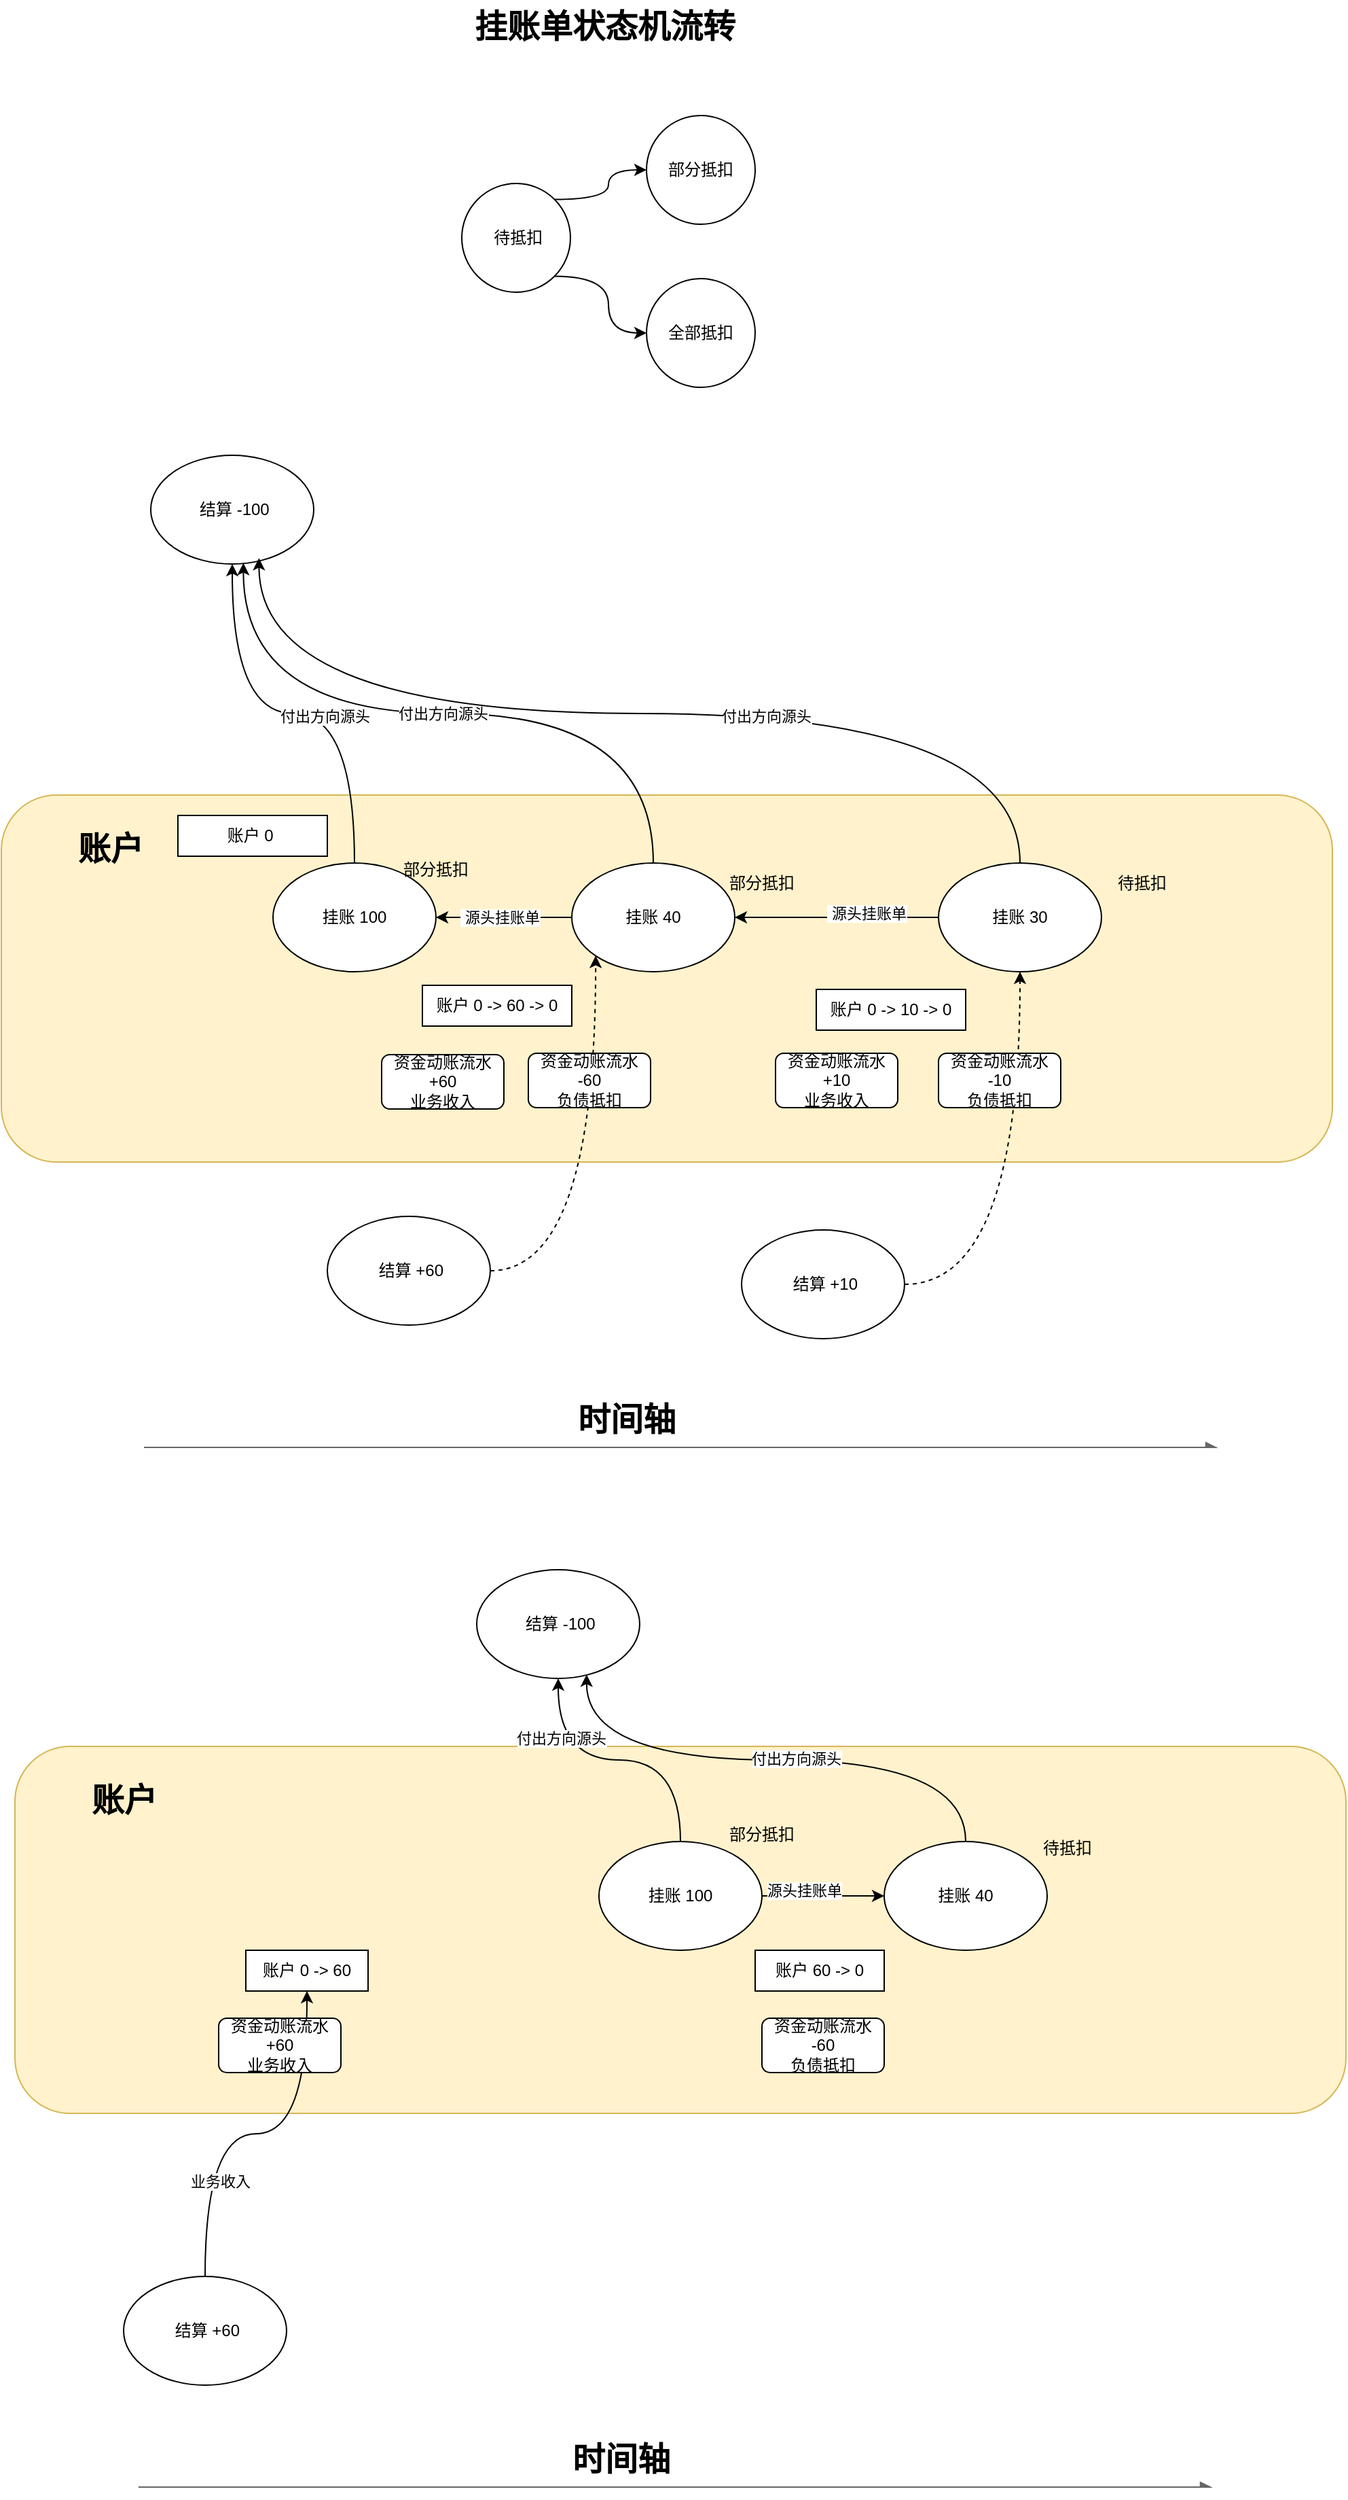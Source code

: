 <mxfile version="24.7.17">
  <diagram name="Page-1" id="FDmgkn_FgRSuvjDNVWWI">
    <mxGraphModel dx="2450" dy="4686" grid="1" gridSize="10" guides="1" tooltips="1" connect="1" arrows="1" fold="1" page="1" pageScale="1" pageWidth="827" pageHeight="1169" math="0" shadow="0">
      <root>
        <mxCell id="0" />
        <mxCell id="1" parent="0" />
        <mxCell id="SOMYrXpBg_lJUjriWc2L-1" value="" style="rounded=1;whiteSpace=wrap;html=1;fillColor=#fff2cc;strokeColor=#d6b656;" vertex="1" parent="1">
          <mxGeometry x="2160" y="-620" width="980" height="270" as="geometry" />
        </mxCell>
        <mxCell id="SOMYrXpBg_lJUjriWc2L-2" style="edgeStyle=orthogonalEdgeStyle;rounded=0;orthogonalLoop=1;jettySize=auto;html=1;exitX=0.5;exitY=0;exitDx=0;exitDy=0;entryX=0.5;entryY=1;entryDx=0;entryDy=0;curved=1;" edge="1" parent="1" source="SOMYrXpBg_lJUjriWc2L-4" target="SOMYrXpBg_lJUjriWc2L-5">
          <mxGeometry relative="1" as="geometry" />
        </mxCell>
        <mxCell id="SOMYrXpBg_lJUjriWc2L-3" value="付出方向源头" style="edgeLabel;html=1;align=center;verticalAlign=middle;resizable=0;points=[];" vertex="1" connectable="0" parent="SOMYrXpBg_lJUjriWc2L-2">
          <mxGeometry x="-0.146" y="2" relative="1" as="geometry">
            <mxPoint as="offset" />
          </mxGeometry>
        </mxCell>
        <mxCell id="SOMYrXpBg_lJUjriWc2L-4" value="挂账 100" style="ellipse;whiteSpace=wrap;html=1;" vertex="1" parent="1">
          <mxGeometry x="2360" y="-570" width="120" height="80" as="geometry" />
        </mxCell>
        <mxCell id="SOMYrXpBg_lJUjriWc2L-5" value="&amp;nbsp;结算 -100" style="ellipse;whiteSpace=wrap;html=1;" vertex="1" parent="1">
          <mxGeometry x="2270" y="-870" width="120" height="80" as="geometry" />
        </mxCell>
        <mxCell id="SOMYrXpBg_lJUjriWc2L-6" style="edgeStyle=orthogonalEdgeStyle;rounded=0;orthogonalLoop=1;jettySize=auto;html=1;exitX=1;exitY=0.5;exitDx=0;exitDy=0;entryX=0;entryY=1;entryDx=0;entryDy=0;curved=1;dashed=1;" edge="1" parent="1" source="SOMYrXpBg_lJUjriWc2L-7" target="SOMYrXpBg_lJUjriWc2L-12">
          <mxGeometry relative="1" as="geometry" />
        </mxCell>
        <mxCell id="SOMYrXpBg_lJUjriWc2L-7" value="&amp;nbsp;结算 +60" style="ellipse;whiteSpace=wrap;html=1;" vertex="1" parent="1">
          <mxGeometry x="2400" y="-310" width="120" height="80" as="geometry" />
        </mxCell>
        <mxCell id="SOMYrXpBg_lJUjriWc2L-8" style="edgeStyle=orthogonalEdgeStyle;rounded=0;orthogonalLoop=1;jettySize=auto;html=1;exitX=0;exitY=0.5;exitDx=0;exitDy=0;entryX=1;entryY=0.5;entryDx=0;entryDy=0;" edge="1" parent="1" source="SOMYrXpBg_lJUjriWc2L-12" target="SOMYrXpBg_lJUjriWc2L-4">
          <mxGeometry relative="1" as="geometry" />
        </mxCell>
        <mxCell id="SOMYrXpBg_lJUjriWc2L-9" value="&amp;nbsp;源头挂账单" style="edgeLabel;html=1;align=center;verticalAlign=middle;resizable=0;points=[];" vertex="1" connectable="0" parent="SOMYrXpBg_lJUjriWc2L-8">
          <mxGeometry x="0.09" relative="1" as="geometry">
            <mxPoint x="1" as="offset" />
          </mxGeometry>
        </mxCell>
        <mxCell id="SOMYrXpBg_lJUjriWc2L-10" style="edgeStyle=orthogonalEdgeStyle;rounded=0;orthogonalLoop=1;jettySize=auto;html=1;exitX=0.5;exitY=0;exitDx=0;exitDy=0;entryX=0.568;entryY=0.991;entryDx=0;entryDy=0;curved=1;entryPerimeter=0;" edge="1" parent="1" source="SOMYrXpBg_lJUjriWc2L-12" target="SOMYrXpBg_lJUjriWc2L-5">
          <mxGeometry relative="1" as="geometry" />
        </mxCell>
        <mxCell id="SOMYrXpBg_lJUjriWc2L-11" value="付出方向源头" style="edgeLabel;html=1;align=center;verticalAlign=middle;resizable=0;points=[];" vertex="1" connectable="0" parent="SOMYrXpBg_lJUjriWc2L-10">
          <mxGeometry x="0.157" y="-2" relative="1" as="geometry">
            <mxPoint x="37" y="2" as="offset" />
          </mxGeometry>
        </mxCell>
        <mxCell id="SOMYrXpBg_lJUjriWc2L-12" value="挂账 40" style="ellipse;whiteSpace=wrap;html=1;" vertex="1" parent="1">
          <mxGeometry x="2580" y="-570" width="120" height="80" as="geometry" />
        </mxCell>
        <mxCell id="SOMYrXpBg_lJUjriWc2L-13" value="" style="endArrow=async;html=1;rounded=0;fillColor=#f5f5f5;strokeColor=#666666;endFill=1;" edge="1" parent="1">
          <mxGeometry width="50" height="50" relative="1" as="geometry">
            <mxPoint x="2265" y="-140" as="sourcePoint" />
            <mxPoint x="3055" y="-140" as="targetPoint" />
          </mxGeometry>
        </mxCell>
        <mxCell id="SOMYrXpBg_lJUjriWc2L-14" value="时间轴" style="text;strokeColor=none;fillColor=none;html=1;fontSize=24;fontStyle=1;verticalAlign=middle;align=center;" vertex="1" parent="1">
          <mxGeometry x="2570" y="-180" width="100" height="40" as="geometry" />
        </mxCell>
        <mxCell id="SOMYrXpBg_lJUjriWc2L-15" style="edgeStyle=orthogonalEdgeStyle;rounded=0;orthogonalLoop=1;jettySize=auto;html=1;exitX=1;exitY=0.5;exitDx=0;exitDy=0;entryX=0.5;entryY=1;entryDx=0;entryDy=0;curved=1;dashed=1;" edge="1" parent="1" source="SOMYrXpBg_lJUjriWc2L-16" target="SOMYrXpBg_lJUjriWc2L-21">
          <mxGeometry relative="1" as="geometry" />
        </mxCell>
        <mxCell id="SOMYrXpBg_lJUjriWc2L-16" value="&amp;nbsp;结算 +10" style="ellipse;whiteSpace=wrap;html=1;" vertex="1" parent="1">
          <mxGeometry x="2705" y="-300" width="120" height="80" as="geometry" />
        </mxCell>
        <mxCell id="SOMYrXpBg_lJUjriWc2L-17" value="部分抵扣" style="text;html=1;align=center;verticalAlign=middle;whiteSpace=wrap;rounded=0;" vertex="1" parent="1">
          <mxGeometry x="2450" y="-580" width="60" height="30" as="geometry" />
        </mxCell>
        <mxCell id="SOMYrXpBg_lJUjriWc2L-18" value="部分抵扣" style="text;html=1;align=center;verticalAlign=middle;whiteSpace=wrap;rounded=0;" vertex="1" parent="1">
          <mxGeometry x="2690" y="-570" width="60" height="30" as="geometry" />
        </mxCell>
        <mxCell id="SOMYrXpBg_lJUjriWc2L-19" style="edgeStyle=orthogonalEdgeStyle;rounded=0;orthogonalLoop=1;jettySize=auto;html=1;exitX=0;exitY=0.5;exitDx=0;exitDy=0;entryX=1;entryY=0.5;entryDx=0;entryDy=0;" edge="1" parent="1" source="SOMYrXpBg_lJUjriWc2L-21" target="SOMYrXpBg_lJUjriWc2L-12">
          <mxGeometry relative="1" as="geometry" />
        </mxCell>
        <mxCell id="SOMYrXpBg_lJUjriWc2L-20" value="&amp;nbsp;源头挂账单" style="edgeLabel;html=1;align=center;verticalAlign=middle;resizable=0;points=[];" vertex="1" connectable="0" parent="SOMYrXpBg_lJUjriWc2L-19">
          <mxGeometry x="-0.273" y="-3" relative="1" as="geometry">
            <mxPoint x="1" as="offset" />
          </mxGeometry>
        </mxCell>
        <mxCell id="SOMYrXpBg_lJUjriWc2L-21" value="挂账 30" style="ellipse;whiteSpace=wrap;html=1;" vertex="1" parent="1">
          <mxGeometry x="2850" y="-570" width="120" height="80" as="geometry" />
        </mxCell>
        <mxCell id="SOMYrXpBg_lJUjriWc2L-22" value="待抵扣" style="text;html=1;align=center;verticalAlign=middle;whiteSpace=wrap;rounded=0;" vertex="1" parent="1">
          <mxGeometry x="2970" y="-570" width="60" height="30" as="geometry" />
        </mxCell>
        <mxCell id="SOMYrXpBg_lJUjriWc2L-23" value="资金动账流水&lt;div&gt;+60&lt;/div&gt;&lt;div&gt;业务收入&lt;/div&gt;" style="rounded=1;whiteSpace=wrap;html=1;" vertex="1" parent="1">
          <mxGeometry x="2440" y="-429" width="90" height="40" as="geometry" />
        </mxCell>
        <mxCell id="SOMYrXpBg_lJUjriWc2L-24" value="资金动账流水&lt;div&gt;-60&lt;/div&gt;&lt;div&gt;负债抵扣&lt;/div&gt;" style="rounded=1;whiteSpace=wrap;html=1;" vertex="1" parent="1">
          <mxGeometry x="2548" y="-430" width="90" height="40" as="geometry" />
        </mxCell>
        <mxCell id="SOMYrXpBg_lJUjriWc2L-25" value="资金动账流水&lt;div&gt;+10&lt;/div&gt;&lt;div&gt;业务收入&lt;/div&gt;" style="rounded=1;whiteSpace=wrap;html=1;" vertex="1" parent="1">
          <mxGeometry x="2730" y="-430" width="90" height="40" as="geometry" />
        </mxCell>
        <mxCell id="SOMYrXpBg_lJUjriWc2L-26" value="资金动账流水&lt;div&gt;-10&lt;/div&gt;&lt;div&gt;负债抵扣&lt;/div&gt;" style="rounded=1;whiteSpace=wrap;html=1;" vertex="1" parent="1">
          <mxGeometry x="2850" y="-430" width="90" height="40" as="geometry" />
        </mxCell>
        <mxCell id="SOMYrXpBg_lJUjriWc2L-27" style="edgeStyle=orthogonalEdgeStyle;rounded=0;orthogonalLoop=1;jettySize=auto;html=1;exitX=1;exitY=0;exitDx=0;exitDy=0;entryX=0;entryY=0.5;entryDx=0;entryDy=0;curved=1;" edge="1" parent="1" source="SOMYrXpBg_lJUjriWc2L-29" target="SOMYrXpBg_lJUjriWc2L-30">
          <mxGeometry relative="1" as="geometry" />
        </mxCell>
        <mxCell id="SOMYrXpBg_lJUjriWc2L-28" style="edgeStyle=orthogonalEdgeStyle;rounded=0;orthogonalLoop=1;jettySize=auto;html=1;exitX=1;exitY=1;exitDx=0;exitDy=0;entryX=0;entryY=0.5;entryDx=0;entryDy=0;curved=1;" edge="1" parent="1" source="SOMYrXpBg_lJUjriWc2L-29" target="SOMYrXpBg_lJUjriWc2L-31">
          <mxGeometry relative="1" as="geometry" />
        </mxCell>
        <mxCell id="SOMYrXpBg_lJUjriWc2L-29" value="&amp;nbsp;待抵扣" style="ellipse;whiteSpace=wrap;html=1;aspect=fixed;" vertex="1" parent="1">
          <mxGeometry x="2499" y="-1070" width="80" height="80" as="geometry" />
        </mxCell>
        <mxCell id="SOMYrXpBg_lJUjriWc2L-30" value="部分抵扣" style="ellipse;whiteSpace=wrap;html=1;aspect=fixed;" vertex="1" parent="1">
          <mxGeometry x="2635" y="-1120" width="80" height="80" as="geometry" />
        </mxCell>
        <mxCell id="SOMYrXpBg_lJUjriWc2L-31" value="全部抵扣" style="ellipse;whiteSpace=wrap;html=1;aspect=fixed;" vertex="1" parent="1">
          <mxGeometry x="2635" y="-1000" width="80" height="80" as="geometry" />
        </mxCell>
        <mxCell id="SOMYrXpBg_lJUjriWc2L-32" value="挂账单状态机流转" style="text;strokeColor=none;fillColor=none;html=1;fontSize=24;fontStyle=1;verticalAlign=middle;align=center;" vertex="1" parent="1">
          <mxGeometry x="2554" y="-1205" width="100" height="40" as="geometry" />
        </mxCell>
        <mxCell id="SOMYrXpBg_lJUjriWc2L-33" value="账户" style="text;strokeColor=none;fillColor=none;html=1;fontSize=24;fontStyle=1;verticalAlign=middle;align=center;" vertex="1" parent="1">
          <mxGeometry x="2190" y="-600" width="100" height="40" as="geometry" />
        </mxCell>
        <mxCell id="SOMYrXpBg_lJUjriWc2L-34" style="edgeStyle=orthogonalEdgeStyle;rounded=0;orthogonalLoop=1;jettySize=auto;html=1;exitX=0.5;exitY=0;exitDx=0;exitDy=0;entryX=0.664;entryY=0.946;entryDx=0;entryDy=0;entryPerimeter=0;curved=1;" edge="1" parent="1" source="SOMYrXpBg_lJUjriWc2L-21" target="SOMYrXpBg_lJUjriWc2L-5">
          <mxGeometry relative="1" as="geometry" />
        </mxCell>
        <mxCell id="SOMYrXpBg_lJUjriWc2L-35" value="付出方向源头" style="edgeLabel;html=1;align=center;verticalAlign=middle;resizable=0;points=[];" vertex="1" connectable="0" parent="SOMYrXpBg_lJUjriWc2L-34">
          <mxGeometry x="-0.243" y="2" relative="1" as="geometry">
            <mxPoint as="offset" />
          </mxGeometry>
        </mxCell>
        <mxCell id="SOMYrXpBg_lJUjriWc2L-36" value="" style="rounded=1;whiteSpace=wrap;html=1;fillColor=#fff2cc;strokeColor=#d6b656;" vertex="1" parent="1">
          <mxGeometry x="2170" y="80" width="980" height="270" as="geometry" />
        </mxCell>
        <mxCell id="SOMYrXpBg_lJUjriWc2L-37" value="账户" style="text;strokeColor=none;fillColor=none;html=1;fontSize=24;fontStyle=1;verticalAlign=middle;align=center;" vertex="1" parent="1">
          <mxGeometry x="2200" y="100" width="100" height="40" as="geometry" />
        </mxCell>
        <mxCell id="SOMYrXpBg_lJUjriWc2L-38" style="edgeStyle=orthogonalEdgeStyle;rounded=0;orthogonalLoop=1;jettySize=auto;html=1;exitX=0.5;exitY=0;exitDx=0;exitDy=0;entryX=0.5;entryY=1;entryDx=0;entryDy=0;curved=1;" edge="1" parent="1" source="SOMYrXpBg_lJUjriWc2L-40" target="SOMYrXpBg_lJUjriWc2L-41">
          <mxGeometry relative="1" as="geometry" />
        </mxCell>
        <mxCell id="SOMYrXpBg_lJUjriWc2L-39" value="业务收入" style="edgeLabel;html=1;align=center;verticalAlign=middle;resizable=0;points=[];" vertex="1" connectable="0" parent="SOMYrXpBg_lJUjriWc2L-38">
          <mxGeometry x="-0.51" y="-11" relative="1" as="geometry">
            <mxPoint as="offset" />
          </mxGeometry>
        </mxCell>
        <mxCell id="SOMYrXpBg_lJUjriWc2L-40" value="&amp;nbsp;结算 +60" style="ellipse;whiteSpace=wrap;html=1;" vertex="1" parent="1">
          <mxGeometry x="2250" y="470" width="120" height="80" as="geometry" />
        </mxCell>
        <mxCell id="SOMYrXpBg_lJUjriWc2L-41" value="账户 0 -&amp;gt; 60" style="rounded=0;whiteSpace=wrap;html=1;" vertex="1" parent="1">
          <mxGeometry x="2340" y="230" width="90" height="30" as="geometry" />
        </mxCell>
        <mxCell id="SOMYrXpBg_lJUjriWc2L-42" value="资金动账流水&lt;div&gt;+60&lt;/div&gt;&lt;div&gt;业务收入&lt;/div&gt;" style="rounded=1;whiteSpace=wrap;html=1;" vertex="1" parent="1">
          <mxGeometry x="2320" y="280" width="90" height="40" as="geometry" />
        </mxCell>
        <mxCell id="SOMYrXpBg_lJUjriWc2L-43" value="&amp;nbsp;结算 -100" style="ellipse;whiteSpace=wrap;html=1;" vertex="1" parent="1">
          <mxGeometry x="2510" y="-50" width="120" height="80" as="geometry" />
        </mxCell>
        <mxCell id="SOMYrXpBg_lJUjriWc2L-44" style="edgeStyle=orthogonalEdgeStyle;rounded=0;orthogonalLoop=1;jettySize=auto;html=1;exitX=0.5;exitY=0;exitDx=0;exitDy=0;entryX=0.5;entryY=1;entryDx=0;entryDy=0;curved=1;" edge="1" parent="1" source="SOMYrXpBg_lJUjriWc2L-48" target="SOMYrXpBg_lJUjriWc2L-43">
          <mxGeometry relative="1" as="geometry" />
        </mxCell>
        <mxCell id="SOMYrXpBg_lJUjriWc2L-45" value="付出方向源头" style="edgeLabel;html=1;align=center;verticalAlign=middle;resizable=0;points=[];" vertex="1" connectable="0" parent="SOMYrXpBg_lJUjriWc2L-44">
          <mxGeometry x="0.585" y="-2" relative="1" as="geometry">
            <mxPoint as="offset" />
          </mxGeometry>
        </mxCell>
        <mxCell id="SOMYrXpBg_lJUjriWc2L-46" style="edgeStyle=orthogonalEdgeStyle;rounded=0;orthogonalLoop=1;jettySize=auto;html=1;exitX=1;exitY=0.5;exitDx=0;exitDy=0;entryX=0;entryY=0.5;entryDx=0;entryDy=0;" edge="1" parent="1" source="SOMYrXpBg_lJUjriWc2L-48" target="SOMYrXpBg_lJUjriWc2L-49">
          <mxGeometry relative="1" as="geometry" />
        </mxCell>
        <mxCell id="SOMYrXpBg_lJUjriWc2L-47" value="源头挂账单" style="edgeLabel;html=1;align=center;verticalAlign=middle;resizable=0;points=[];" vertex="1" connectable="0" parent="SOMYrXpBg_lJUjriWc2L-46">
          <mxGeometry x="-0.314" y="4" relative="1" as="geometry">
            <mxPoint as="offset" />
          </mxGeometry>
        </mxCell>
        <mxCell id="SOMYrXpBg_lJUjriWc2L-48" value="挂账 100" style="ellipse;whiteSpace=wrap;html=1;" vertex="1" parent="1">
          <mxGeometry x="2600" y="150" width="120" height="80" as="geometry" />
        </mxCell>
        <mxCell id="SOMYrXpBg_lJUjriWc2L-49" value="挂账 40" style="ellipse;whiteSpace=wrap;html=1;" vertex="1" parent="1">
          <mxGeometry x="2810" y="150" width="120" height="80" as="geometry" />
        </mxCell>
        <mxCell id="SOMYrXpBg_lJUjriWc2L-50" value="资金动账流水&lt;div&gt;-60&lt;/div&gt;&lt;div&gt;负债抵扣&lt;/div&gt;" style="rounded=1;whiteSpace=wrap;html=1;" vertex="1" parent="1">
          <mxGeometry x="2720" y="280" width="90" height="40" as="geometry" />
        </mxCell>
        <mxCell id="SOMYrXpBg_lJUjriWc2L-51" value="账户 60 -&amp;gt; 0" style="rounded=0;whiteSpace=wrap;html=1;" vertex="1" parent="1">
          <mxGeometry x="2715" y="230" width="95" height="30" as="geometry" />
        </mxCell>
        <mxCell id="SOMYrXpBg_lJUjriWc2L-52" value="账户 0 -&amp;gt; 60 -&amp;gt; 0" style="rounded=0;whiteSpace=wrap;html=1;" vertex="1" parent="1">
          <mxGeometry x="2470" y="-480" width="110" height="30" as="geometry" />
        </mxCell>
        <mxCell id="SOMYrXpBg_lJUjriWc2L-53" value="账户 0 -&amp;gt; 10 -&amp;gt; 0" style="rounded=0;whiteSpace=wrap;html=1;" vertex="1" parent="1">
          <mxGeometry x="2760" y="-477" width="110" height="30" as="geometry" />
        </mxCell>
        <mxCell id="SOMYrXpBg_lJUjriWc2L-54" value="账户 0&amp;nbsp;" style="rounded=0;whiteSpace=wrap;html=1;" vertex="1" parent="1">
          <mxGeometry x="2290" y="-605" width="110" height="30" as="geometry" />
        </mxCell>
        <mxCell id="SOMYrXpBg_lJUjriWc2L-55" value="" style="endArrow=async;html=1;rounded=0;fillColor=#f5f5f5;strokeColor=#666666;endFill=1;" edge="1" parent="1">
          <mxGeometry width="50" height="50" relative="1" as="geometry">
            <mxPoint x="2261" y="625" as="sourcePoint" />
            <mxPoint x="3051" y="625" as="targetPoint" />
          </mxGeometry>
        </mxCell>
        <mxCell id="SOMYrXpBg_lJUjriWc2L-56" value="时间轴" style="text;strokeColor=none;fillColor=none;html=1;fontSize=24;fontStyle=1;verticalAlign=middle;align=center;" vertex="1" parent="1">
          <mxGeometry x="2566" y="585" width="100" height="40" as="geometry" />
        </mxCell>
        <mxCell id="SOMYrXpBg_lJUjriWc2L-57" style="edgeStyle=orthogonalEdgeStyle;rounded=0;orthogonalLoop=1;jettySize=auto;html=1;exitX=0.5;exitY=0;exitDx=0;exitDy=0;entryX=0.674;entryY=0.964;entryDx=0;entryDy=0;entryPerimeter=0;curved=1;" edge="1" parent="1" source="SOMYrXpBg_lJUjriWc2L-49" target="SOMYrXpBg_lJUjriWc2L-43">
          <mxGeometry relative="1" as="geometry" />
        </mxCell>
        <mxCell id="SOMYrXpBg_lJUjriWc2L-58" value="付出方向源头" style="edgeLabel;html=1;align=center;verticalAlign=middle;resizable=0;points=[];" vertex="1" connectable="0" parent="SOMYrXpBg_lJUjriWc2L-57">
          <mxGeometry x="-0.077" y="-1" relative="1" as="geometry">
            <mxPoint as="offset" />
          </mxGeometry>
        </mxCell>
        <mxCell id="SOMYrXpBg_lJUjriWc2L-59" value="部分抵扣" style="text;html=1;align=center;verticalAlign=middle;whiteSpace=wrap;rounded=0;" vertex="1" parent="1">
          <mxGeometry x="2690" y="130" width="60" height="30" as="geometry" />
        </mxCell>
        <mxCell id="SOMYrXpBg_lJUjriWc2L-60" value="待抵扣" style="text;html=1;align=center;verticalAlign=middle;whiteSpace=wrap;rounded=0;" vertex="1" parent="1">
          <mxGeometry x="2915" y="140" width="60" height="30" as="geometry" />
        </mxCell>
      </root>
    </mxGraphModel>
  </diagram>
</mxfile>
